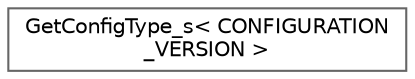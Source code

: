 digraph "Graphical Class Hierarchy"
{
 // LATEX_PDF_SIZE
  bgcolor="transparent";
  edge [fontname=Helvetica,fontsize=10,labelfontname=Helvetica,labelfontsize=10];
  node [fontname=Helvetica,fontsize=10,shape=box,height=0.2,width=0.4];
  rankdir="LR";
  Node0 [label="GetConfigType_s\< CONFIGURATION\l_VERSION \>",height=0.2,width=0.4,color="grey40", fillcolor="white", style="filled",URL="$structGetConfigType__s_3_01CONFIGURATION__VERSION_01_4.html",tooltip=" "];
}
